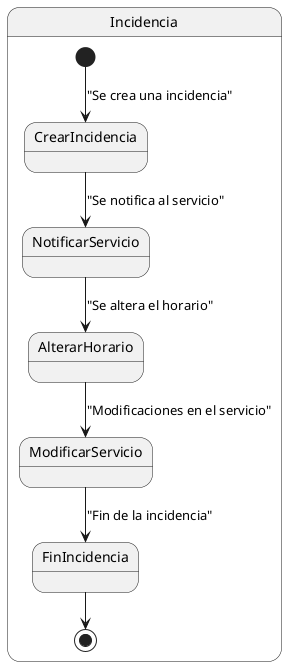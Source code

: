 @startuml
state "Incidencia" as Incidencia {
    [*] --> CrearIncidencia : "Se crea una incidencia"
    CrearIncidencia --> NotificarServicio : "Se notifica al servicio"
    NotificarServicio --> AlterarHorario : "Se altera el horario"
    AlterarHorario --> ModificarServicio : "Modificaciones en el servicio"
    ModificarServicio --> FinIncidencia : "Fin de la incidencia"
    FinIncidencia --> [*]
}
@enduml
